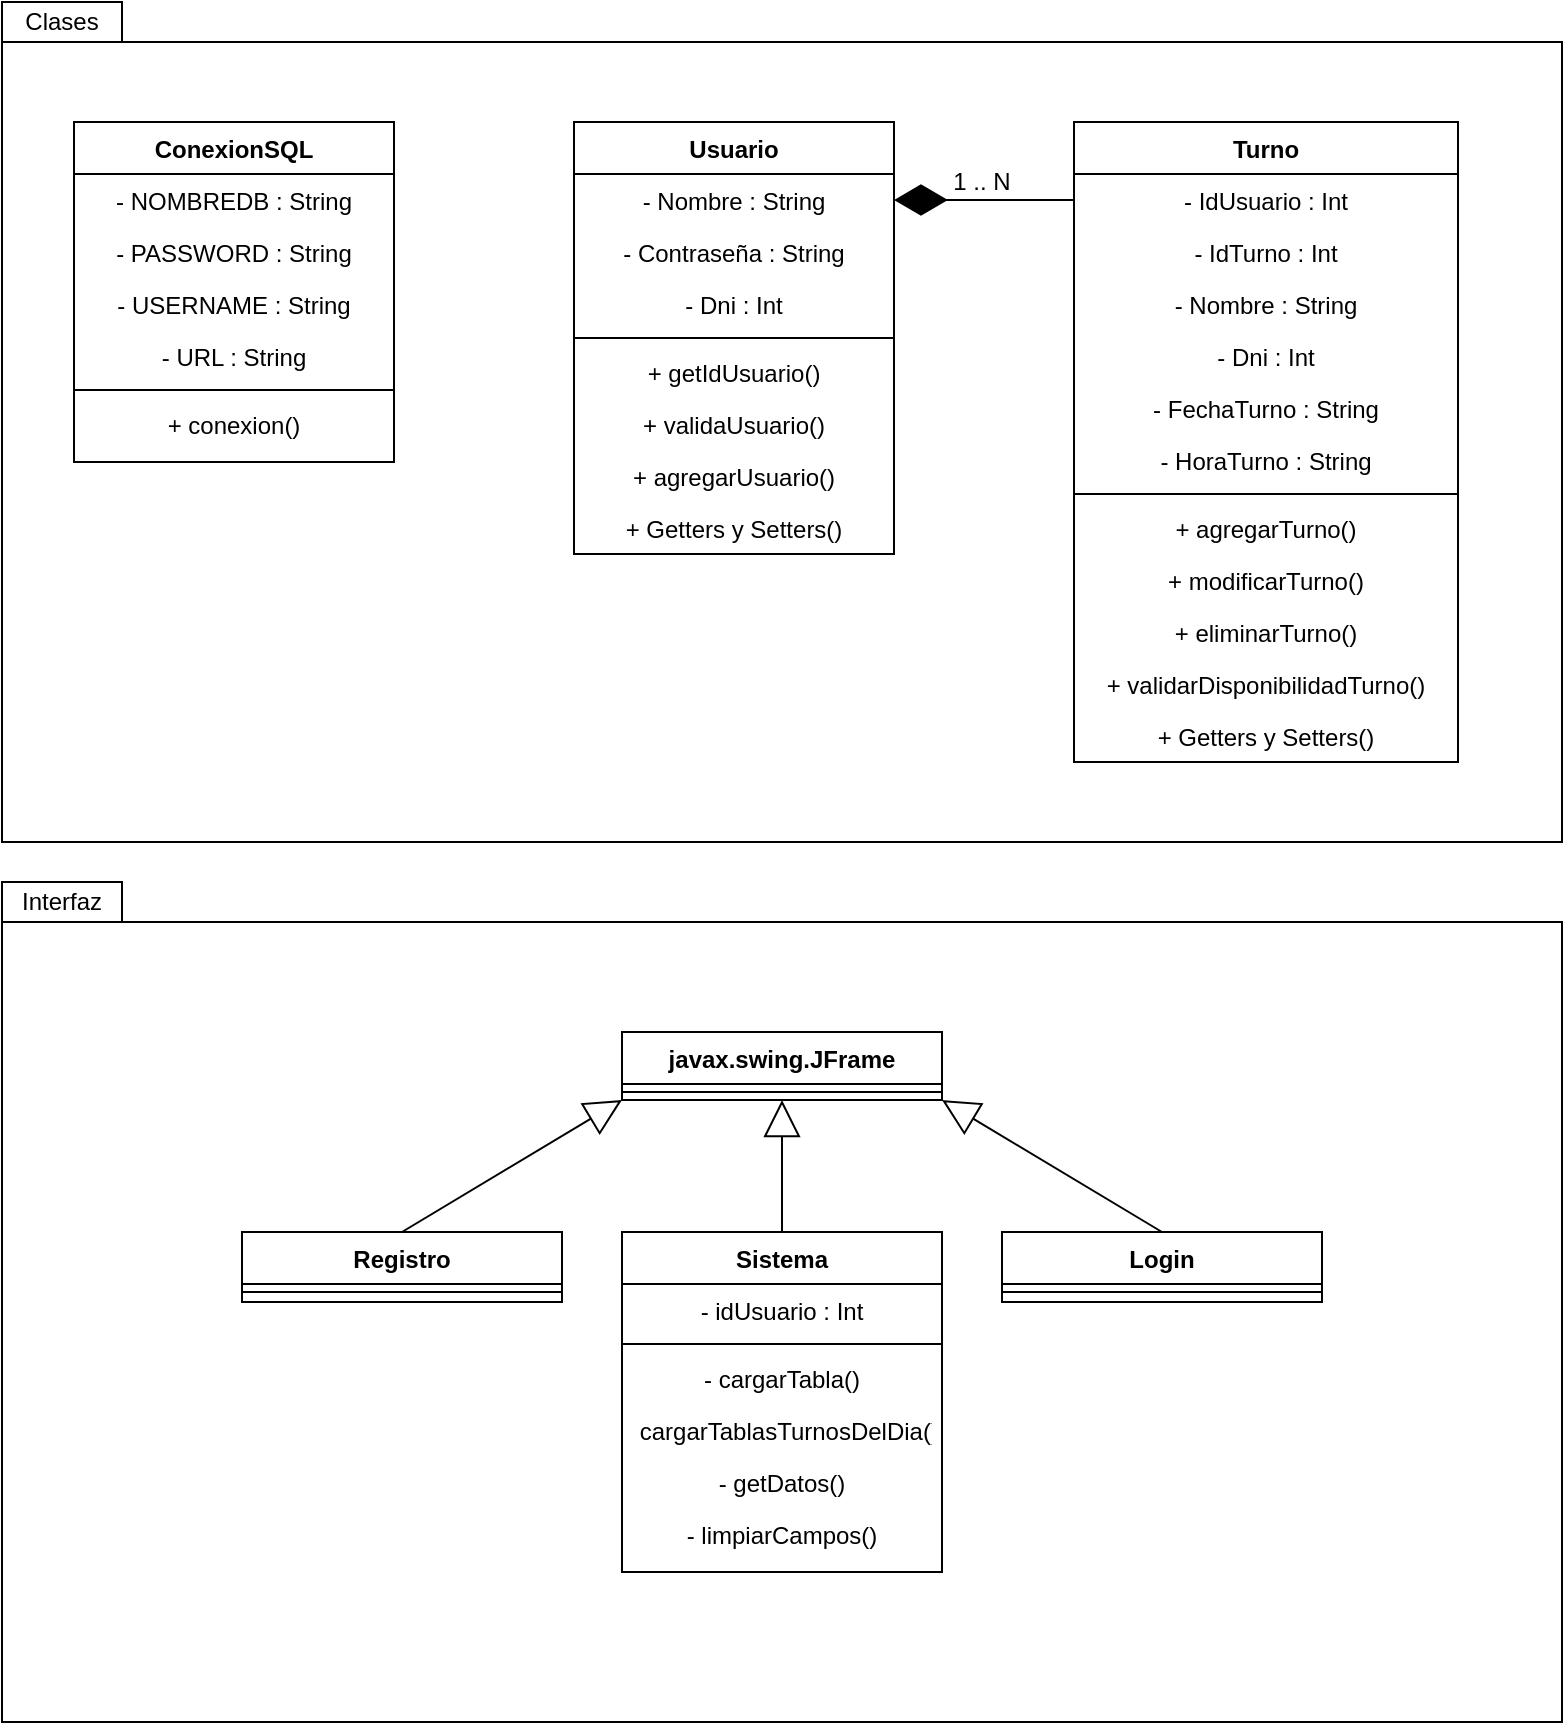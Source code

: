 <mxfile version="14.9.3" type="device"><diagram id="C5RBs43oDa-KdzZeNtuy" name="Page-1"><mxGraphModel dx="1185" dy="635" grid="1" gridSize="10" guides="1" tooltips="1" connect="1" arrows="1" fold="1" page="1" pageScale="1" pageWidth="827" pageHeight="1169" math="0" shadow="0"><root><mxCell id="WIyWlLk6GJQsqaUBKTNV-0"/><mxCell id="WIyWlLk6GJQsqaUBKTNV-1" parent="WIyWlLk6GJQsqaUBKTNV-0"/><mxCell id="CRc-2CQKWSmBaS6ts9Nq-34" value="" style="shape=folder;fontStyle=1;spacingTop=10;tabWidth=60;tabHeight=20;tabPosition=left;html=1;" vertex="1" parent="WIyWlLk6GJQsqaUBKTNV-1"><mxGeometry x="24" y="540" width="780" height="420" as="geometry"/></mxCell><mxCell id="CRc-2CQKWSmBaS6ts9Nq-30" value="" style="shape=folder;fontStyle=1;spacingTop=10;tabWidth=60;tabHeight=20;tabPosition=left;html=1;" vertex="1" parent="WIyWlLk6GJQsqaUBKTNV-1"><mxGeometry x="24" y="100" width="780" height="420" as="geometry"/></mxCell><mxCell id="zkfFHV4jXpPFQw0GAbJ--0" value="Usuario" style="swimlane;fontStyle=1;align=center;verticalAlign=top;childLayout=stackLayout;horizontal=1;startSize=26;horizontalStack=0;resizeParent=1;resizeLast=0;collapsible=1;marginBottom=0;rounded=0;shadow=0;strokeWidth=1;" parent="WIyWlLk6GJQsqaUBKTNV-1" vertex="1"><mxGeometry x="310" y="160" width="160" height="216" as="geometry"><mxRectangle x="230" y="140" width="160" height="26" as="alternateBounds"/></mxGeometry></mxCell><mxCell id="zkfFHV4jXpPFQw0GAbJ--1" value="- Nombre : String" style="text;align=center;verticalAlign=top;spacingLeft=4;spacingRight=4;overflow=hidden;rotatable=0;points=[[0,0.5],[1,0.5]];portConstraint=eastwest;" parent="zkfFHV4jXpPFQw0GAbJ--0" vertex="1"><mxGeometry y="26" width="160" height="26" as="geometry"/></mxCell><mxCell id="zkfFHV4jXpPFQw0GAbJ--2" value="- Contraseña : String" style="text;align=center;verticalAlign=top;spacingLeft=4;spacingRight=4;overflow=hidden;rotatable=0;points=[[0,0.5],[1,0.5]];portConstraint=eastwest;rounded=0;shadow=0;html=0;" parent="zkfFHV4jXpPFQw0GAbJ--0" vertex="1"><mxGeometry y="52" width="160" height="26" as="geometry"/></mxCell><mxCell id="zkfFHV4jXpPFQw0GAbJ--3" value="- Dni : Int" style="text;align=center;verticalAlign=top;spacingLeft=4;spacingRight=4;overflow=hidden;rotatable=0;points=[[0,0.5],[1,0.5]];portConstraint=eastwest;rounded=0;shadow=0;html=0;" parent="zkfFHV4jXpPFQw0GAbJ--0" vertex="1"><mxGeometry y="78" width="160" height="26" as="geometry"/></mxCell><mxCell id="zkfFHV4jXpPFQw0GAbJ--4" value="" style="line;html=1;strokeWidth=1;align=center;verticalAlign=middle;spacingTop=-1;spacingLeft=3;spacingRight=3;rotatable=0;labelPosition=right;points=[];portConstraint=eastwest;" parent="zkfFHV4jXpPFQw0GAbJ--0" vertex="1"><mxGeometry y="104" width="160" height="8" as="geometry"/></mxCell><mxCell id="zkfFHV4jXpPFQw0GAbJ--5" value="+ getIdUsuario()" style="text;align=center;verticalAlign=top;spacingLeft=4;spacingRight=4;overflow=hidden;rotatable=0;points=[[0,0.5],[1,0.5]];portConstraint=eastwest;" parent="zkfFHV4jXpPFQw0GAbJ--0" vertex="1"><mxGeometry y="112" width="160" height="26" as="geometry"/></mxCell><mxCell id="DaVhAo94U4UqlT5VUyGG-0" value="+ validaUsuario()" style="text;align=center;verticalAlign=top;spacingLeft=4;spacingRight=4;overflow=hidden;rotatable=0;points=[[0,0.5],[1,0.5]];portConstraint=eastwest;" parent="zkfFHV4jXpPFQw0GAbJ--0" vertex="1"><mxGeometry y="138" width="160" height="26" as="geometry"/></mxCell><mxCell id="DaVhAo94U4UqlT5VUyGG-1" value="+ agregarUsuario()" style="text;align=center;verticalAlign=top;spacingLeft=4;spacingRight=4;overflow=hidden;rotatable=0;points=[[0,0.5],[1,0.5]];portConstraint=eastwest;" parent="zkfFHV4jXpPFQw0GAbJ--0" vertex="1"><mxGeometry y="164" width="160" height="26" as="geometry"/></mxCell><mxCell id="CRc-2CQKWSmBaS6ts9Nq-28" value="+ Getters y Setters()" style="text;align=center;verticalAlign=top;spacingLeft=4;spacingRight=4;overflow=hidden;rotatable=0;points=[[0,0.5],[1,0.5]];portConstraint=eastwest;" vertex="1" parent="zkfFHV4jXpPFQw0GAbJ--0"><mxGeometry y="190" width="160" height="26" as="geometry"/></mxCell><mxCell id="zkfFHV4jXpPFQw0GAbJ--17" value="Turno" style="swimlane;fontStyle=1;align=center;verticalAlign=top;childLayout=stackLayout;horizontal=1;startSize=26;horizontalStack=0;resizeParent=1;resizeLast=0;collapsible=1;marginBottom=0;rounded=0;shadow=0;strokeWidth=1;" parent="WIyWlLk6GJQsqaUBKTNV-1" vertex="1"><mxGeometry x="560" y="160" width="192" height="320" as="geometry"><mxRectangle x="550" y="140" width="160" height="26" as="alternateBounds"/></mxGeometry></mxCell><mxCell id="zkfFHV4jXpPFQw0GAbJ--18" value="- IdUsuario : Int" style="text;align=center;verticalAlign=top;spacingLeft=4;spacingRight=4;overflow=hidden;rotatable=0;points=[[0,0.5],[1,0.5]];portConstraint=eastwest;" parent="zkfFHV4jXpPFQw0GAbJ--17" vertex="1"><mxGeometry y="26" width="192" height="26" as="geometry"/></mxCell><mxCell id="zkfFHV4jXpPFQw0GAbJ--19" value="- IdTurno : Int" style="text;align=center;verticalAlign=top;spacingLeft=4;spacingRight=4;overflow=hidden;rotatable=0;points=[[0,0.5],[1,0.5]];portConstraint=eastwest;rounded=0;shadow=0;html=0;" parent="zkfFHV4jXpPFQw0GAbJ--17" vertex="1"><mxGeometry y="52" width="192" height="26" as="geometry"/></mxCell><mxCell id="zkfFHV4jXpPFQw0GAbJ--20" value="- Nombre : String" style="text;align=center;verticalAlign=top;spacingLeft=4;spacingRight=4;overflow=hidden;rotatable=0;points=[[0,0.5],[1,0.5]];portConstraint=eastwest;rounded=0;shadow=0;html=0;" parent="zkfFHV4jXpPFQw0GAbJ--17" vertex="1"><mxGeometry y="78" width="192" height="26" as="geometry"/></mxCell><mxCell id="zkfFHV4jXpPFQw0GAbJ--21" value="- Dni : Int" style="text;align=center;verticalAlign=top;spacingLeft=4;spacingRight=4;overflow=hidden;rotatable=0;points=[[0,0.5],[1,0.5]];portConstraint=eastwest;rounded=0;shadow=0;html=0;" parent="zkfFHV4jXpPFQw0GAbJ--17" vertex="1"><mxGeometry y="104" width="192" height="26" as="geometry"/></mxCell><mxCell id="zkfFHV4jXpPFQw0GAbJ--22" value="- FechaTurno : String" style="text;align=center;verticalAlign=top;spacingLeft=4;spacingRight=4;overflow=hidden;rotatable=0;points=[[0,0.5],[1,0.5]];portConstraint=eastwest;rounded=0;shadow=0;html=0;" parent="zkfFHV4jXpPFQw0GAbJ--17" vertex="1"><mxGeometry y="130" width="192" height="26" as="geometry"/></mxCell><mxCell id="DaVhAo94U4UqlT5VUyGG-3" value="- HoraTurno : String" style="text;align=center;verticalAlign=top;spacingLeft=4;spacingRight=4;overflow=hidden;rotatable=0;points=[[0,0.5],[1,0.5]];portConstraint=eastwest;rounded=0;shadow=0;html=0;" parent="zkfFHV4jXpPFQw0GAbJ--17" vertex="1"><mxGeometry y="156" width="192" height="26" as="geometry"/></mxCell><mxCell id="zkfFHV4jXpPFQw0GAbJ--23" value="" style="line;html=1;strokeWidth=1;align=center;verticalAlign=middle;spacingTop=-1;spacingLeft=3;spacingRight=3;rotatable=0;labelPosition=right;points=[];portConstraint=eastwest;" parent="zkfFHV4jXpPFQw0GAbJ--17" vertex="1"><mxGeometry y="182" width="192" height="8" as="geometry"/></mxCell><mxCell id="zkfFHV4jXpPFQw0GAbJ--24" value="+ agregarTurno()" style="text;align=center;verticalAlign=top;spacingLeft=4;spacingRight=4;overflow=hidden;rotatable=0;points=[[0,0.5],[1,0.5]];portConstraint=eastwest;" parent="zkfFHV4jXpPFQw0GAbJ--17" vertex="1"><mxGeometry y="190" width="192" height="26" as="geometry"/></mxCell><mxCell id="zkfFHV4jXpPFQw0GAbJ--25" value="+ modificarTurno()" style="text;align=center;verticalAlign=top;spacingLeft=4;spacingRight=4;overflow=hidden;rotatable=0;points=[[0,0.5],[1,0.5]];portConstraint=eastwest;" parent="zkfFHV4jXpPFQw0GAbJ--17" vertex="1"><mxGeometry y="216" width="192" height="26" as="geometry"/></mxCell><mxCell id="DaVhAo94U4UqlT5VUyGG-4" value="+ eliminarTurno()" style="text;align=center;verticalAlign=top;spacingLeft=4;spacingRight=4;overflow=hidden;rotatable=0;points=[[0,0.5],[1,0.5]];portConstraint=eastwest;" parent="zkfFHV4jXpPFQw0GAbJ--17" vertex="1"><mxGeometry y="242" width="192" height="26" as="geometry"/></mxCell><mxCell id="DaVhAo94U4UqlT5VUyGG-5" value="+ validarDisponibilidadTurno()" style="text;align=center;verticalAlign=top;spacingLeft=4;spacingRight=4;overflow=hidden;rotatable=0;points=[[0,0.5],[1,0.5]];portConstraint=eastwest;" parent="zkfFHV4jXpPFQw0GAbJ--17" vertex="1"><mxGeometry y="268" width="192" height="26" as="geometry"/></mxCell><mxCell id="CRc-2CQKWSmBaS6ts9Nq-29" value="+ Getters y Setters()" style="text;align=center;verticalAlign=top;spacingLeft=4;spacingRight=4;overflow=hidden;rotatable=0;points=[[0,0.5],[1,0.5]];portConstraint=eastwest;" vertex="1" parent="zkfFHV4jXpPFQw0GAbJ--17"><mxGeometry y="294" width="192" height="26" as="geometry"/></mxCell><mxCell id="CRc-2CQKWSmBaS6ts9Nq-32" value="Clases" style="text;html=1;strokeColor=none;fillColor=none;align=center;verticalAlign=middle;whiteSpace=wrap;rounded=0;" vertex="1" parent="WIyWlLk6GJQsqaUBKTNV-1"><mxGeometry x="34" y="100" width="40" height="20" as="geometry"/></mxCell><mxCell id="CRc-2CQKWSmBaS6ts9Nq-0" value="Sistema" style="swimlane;fontStyle=1;align=center;verticalAlign=top;childLayout=stackLayout;horizontal=1;startSize=26;horizontalStack=0;resizeParent=1;resizeLast=0;collapsible=1;marginBottom=0;rounded=0;shadow=0;strokeWidth=1;" vertex="1" parent="WIyWlLk6GJQsqaUBKTNV-1"><mxGeometry x="334" y="715" width="160" height="170" as="geometry"><mxRectangle x="230" y="140" width="160" height="26" as="alternateBounds"/></mxGeometry></mxCell><mxCell id="CRc-2CQKWSmBaS6ts9Nq-3" value="- idUsuario : Int" style="text;align=center;verticalAlign=top;spacingLeft=4;spacingRight=4;overflow=hidden;rotatable=0;points=[[0,0.5],[1,0.5]];portConstraint=eastwest;rounded=0;shadow=0;html=0;" vertex="1" parent="CRc-2CQKWSmBaS6ts9Nq-0"><mxGeometry y="26" width="160" height="26" as="geometry"/></mxCell><mxCell id="CRc-2CQKWSmBaS6ts9Nq-4" value="" style="line;html=1;strokeWidth=1;align=center;verticalAlign=middle;spacingTop=-1;spacingLeft=3;spacingRight=3;rotatable=0;labelPosition=right;points=[];portConstraint=eastwest;" vertex="1" parent="CRc-2CQKWSmBaS6ts9Nq-0"><mxGeometry y="52" width="160" height="8" as="geometry"/></mxCell><mxCell id="CRc-2CQKWSmBaS6ts9Nq-5" value="- cargarTabla()" style="text;align=center;verticalAlign=top;spacingLeft=4;spacingRight=4;overflow=hidden;rotatable=0;points=[[0,0.5],[1,0.5]];portConstraint=eastwest;" vertex="1" parent="CRc-2CQKWSmBaS6ts9Nq-0"><mxGeometry y="60" width="160" height="26" as="geometry"/></mxCell><mxCell id="CRc-2CQKWSmBaS6ts9Nq-6" value="- cargarTablasTurnosDelDia()" style="text;align=center;verticalAlign=top;spacingLeft=4;spacingRight=4;overflow=hidden;rotatable=0;points=[[0,0.5],[1,0.5]];portConstraint=eastwest;" vertex="1" parent="CRc-2CQKWSmBaS6ts9Nq-0"><mxGeometry y="86" width="160" height="26" as="geometry"/></mxCell><mxCell id="CRc-2CQKWSmBaS6ts9Nq-7" value="- getDatos()" style="text;align=center;verticalAlign=top;spacingLeft=4;spacingRight=4;overflow=hidden;rotatable=0;points=[[0,0.5],[1,0.5]];portConstraint=eastwest;" vertex="1" parent="CRc-2CQKWSmBaS6ts9Nq-0"><mxGeometry y="112" width="160" height="26" as="geometry"/></mxCell><mxCell id="CRc-2CQKWSmBaS6ts9Nq-8" value="- limpiarCampos()" style="text;align=center;verticalAlign=top;spacingLeft=4;spacingRight=4;overflow=hidden;rotatable=0;points=[[0,0.5],[1,0.5]];portConstraint=eastwest;" vertex="1" parent="CRc-2CQKWSmBaS6ts9Nq-0"><mxGeometry y="138" width="160" height="26" as="geometry"/></mxCell><mxCell id="CRc-2CQKWSmBaS6ts9Nq-35" value="Interfaz" style="text;html=1;strokeColor=none;fillColor=none;align=center;verticalAlign=middle;whiteSpace=wrap;rounded=0;" vertex="1" parent="WIyWlLk6GJQsqaUBKTNV-1"><mxGeometry x="34" y="540" width="40" height="20" as="geometry"/></mxCell><mxCell id="CRc-2CQKWSmBaS6ts9Nq-36" value="Registro" style="swimlane;fontStyle=1;align=center;verticalAlign=top;childLayout=stackLayout;horizontal=1;startSize=26;horizontalStack=0;resizeParent=1;resizeLast=0;collapsible=1;marginBottom=0;rounded=0;shadow=0;strokeWidth=1;" vertex="1" parent="WIyWlLk6GJQsqaUBKTNV-1"><mxGeometry x="144" y="715" width="160" height="35" as="geometry"><mxRectangle x="230" y="140" width="160" height="26" as="alternateBounds"/></mxGeometry></mxCell><mxCell id="CRc-2CQKWSmBaS6ts9Nq-38" value="" style="line;html=1;strokeWidth=1;align=center;verticalAlign=middle;spacingTop=-1;spacingLeft=3;spacingRight=3;rotatable=0;labelPosition=right;points=[];portConstraint=eastwest;" vertex="1" parent="CRc-2CQKWSmBaS6ts9Nq-36"><mxGeometry y="26" width="160" height="8" as="geometry"/></mxCell><mxCell id="CRc-2CQKWSmBaS6ts9Nq-43" value="Login" style="swimlane;fontStyle=1;align=center;verticalAlign=top;childLayout=stackLayout;horizontal=1;startSize=26;horizontalStack=0;resizeParent=1;resizeLast=0;collapsible=1;marginBottom=0;rounded=0;shadow=0;strokeWidth=1;" vertex="1" parent="WIyWlLk6GJQsqaUBKTNV-1"><mxGeometry x="524" y="715" width="160" height="35" as="geometry"><mxRectangle x="230" y="140" width="160" height="26" as="alternateBounds"/></mxGeometry></mxCell><mxCell id="CRc-2CQKWSmBaS6ts9Nq-45" value="" style="line;html=1;strokeWidth=1;align=center;verticalAlign=middle;spacingTop=-1;spacingLeft=3;spacingRight=3;rotatable=0;labelPosition=right;points=[];portConstraint=eastwest;" vertex="1" parent="CRc-2CQKWSmBaS6ts9Nq-43"><mxGeometry y="26" width="160" height="8" as="geometry"/></mxCell><mxCell id="CRc-2CQKWSmBaS6ts9Nq-50" value="javax.swing.JFrame" style="swimlane;fontStyle=1;align=center;verticalAlign=top;childLayout=stackLayout;horizontal=1;startSize=26;horizontalStack=0;resizeParent=1;resizeParentMax=0;resizeLast=0;collapsible=1;marginBottom=0;" vertex="1" parent="WIyWlLk6GJQsqaUBKTNV-1"><mxGeometry x="334" y="615" width="160" height="34" as="geometry"/></mxCell><mxCell id="CRc-2CQKWSmBaS6ts9Nq-52" value="" style="line;strokeWidth=1;fillColor=none;align=left;verticalAlign=middle;spacingTop=-1;spacingLeft=3;spacingRight=3;rotatable=0;labelPosition=right;points=[];portConstraint=eastwest;" vertex="1" parent="CRc-2CQKWSmBaS6ts9Nq-50"><mxGeometry y="26" width="160" height="8" as="geometry"/></mxCell><mxCell id="CRc-2CQKWSmBaS6ts9Nq-54" value="" style="endArrow=block;endSize=16;endFill=0;html=1;entryX=0;entryY=1;entryDx=0;entryDy=0;exitX=0.5;exitY=0;exitDx=0;exitDy=0;" edge="1" parent="WIyWlLk6GJQsqaUBKTNV-1" source="CRc-2CQKWSmBaS6ts9Nq-36" target="CRc-2CQKWSmBaS6ts9Nq-50"><mxGeometry width="160" relative="1" as="geometry"><mxPoint x="444" y="770" as="sourcePoint"/><mxPoint x="604" y="770" as="targetPoint"/></mxGeometry></mxCell><mxCell id="CRc-2CQKWSmBaS6ts9Nq-55" value="" style="endArrow=block;endSize=16;endFill=0;html=1;entryX=0.5;entryY=1;entryDx=0;entryDy=0;exitX=0.5;exitY=0;exitDx=0;exitDy=0;" edge="1" parent="WIyWlLk6GJQsqaUBKTNV-1" source="CRc-2CQKWSmBaS6ts9Nq-0" target="CRc-2CQKWSmBaS6ts9Nq-50"><mxGeometry width="160" relative="1" as="geometry"><mxPoint x="184" y="690" as="sourcePoint"/><mxPoint x="294" y="624" as="targetPoint"/></mxGeometry></mxCell><mxCell id="CRc-2CQKWSmBaS6ts9Nq-56" value="" style="endArrow=block;endSize=16;endFill=0;html=1;entryX=1;entryY=1;entryDx=0;entryDy=0;exitX=0.5;exitY=0;exitDx=0;exitDy=0;" edge="1" parent="WIyWlLk6GJQsqaUBKTNV-1" source="CRc-2CQKWSmBaS6ts9Nq-43" target="CRc-2CQKWSmBaS6ts9Nq-50"><mxGeometry width="160" relative="1" as="geometry"><mxPoint x="374" y="690" as="sourcePoint"/><mxPoint x="374" y="624" as="targetPoint"/></mxGeometry></mxCell><mxCell id="CRc-2CQKWSmBaS6ts9Nq-58" value="" style="endArrow=diamondThin;endFill=1;endSize=24;html=1;entryX=1;entryY=0.5;entryDx=0;entryDy=0;exitX=0;exitY=0.5;exitDx=0;exitDy=0;" edge="1" parent="WIyWlLk6GJQsqaUBKTNV-1" source="zkfFHV4jXpPFQw0GAbJ--18" target="zkfFHV4jXpPFQw0GAbJ--1"><mxGeometry width="160" relative="1" as="geometry"><mxPoint x="444" y="440" as="sourcePoint"/><mxPoint x="604" y="440" as="targetPoint"/></mxGeometry></mxCell><mxCell id="CRc-2CQKWSmBaS6ts9Nq-59" value="ConexionSQL" style="swimlane;fontStyle=1;align=center;verticalAlign=top;childLayout=stackLayout;horizontal=1;startSize=26;horizontalStack=0;resizeParent=1;resizeLast=0;collapsible=1;marginBottom=0;rounded=0;shadow=0;strokeWidth=1;" vertex="1" parent="WIyWlLk6GJQsqaUBKTNV-1"><mxGeometry x="60" y="160" width="160" height="170" as="geometry"><mxRectangle x="230" y="140" width="160" height="26" as="alternateBounds"/></mxGeometry></mxCell><mxCell id="CRc-2CQKWSmBaS6ts9Nq-60" value="- NOMBREDB : String" style="text;align=center;verticalAlign=top;spacingLeft=4;spacingRight=4;overflow=hidden;rotatable=0;points=[[0,0.5],[1,0.5]];portConstraint=eastwest;" vertex="1" parent="CRc-2CQKWSmBaS6ts9Nq-59"><mxGeometry y="26" width="160" height="26" as="geometry"/></mxCell><mxCell id="CRc-2CQKWSmBaS6ts9Nq-61" value="- PASSWORD : String" style="text;align=center;verticalAlign=top;spacingLeft=4;spacingRight=4;overflow=hidden;rotatable=0;points=[[0,0.5],[1,0.5]];portConstraint=eastwest;rounded=0;shadow=0;html=0;" vertex="1" parent="CRc-2CQKWSmBaS6ts9Nq-59"><mxGeometry y="52" width="160" height="26" as="geometry"/></mxCell><mxCell id="CRc-2CQKWSmBaS6ts9Nq-62" value="- USERNAME : String" style="text;align=center;verticalAlign=top;spacingLeft=4;spacingRight=4;overflow=hidden;rotatable=0;points=[[0,0.5],[1,0.5]];portConstraint=eastwest;rounded=0;shadow=0;html=0;" vertex="1" parent="CRc-2CQKWSmBaS6ts9Nq-59"><mxGeometry y="78" width="160" height="26" as="geometry"/></mxCell><mxCell id="CRc-2CQKWSmBaS6ts9Nq-68" value="- URL : String" style="text;align=center;verticalAlign=top;spacingLeft=4;spacingRight=4;overflow=hidden;rotatable=0;points=[[0,0.5],[1,0.5]];portConstraint=eastwest;rounded=0;shadow=0;html=0;" vertex="1" parent="CRc-2CQKWSmBaS6ts9Nq-59"><mxGeometry y="104" width="160" height="26" as="geometry"/></mxCell><mxCell id="CRc-2CQKWSmBaS6ts9Nq-63" value="" style="line;html=1;strokeWidth=1;align=center;verticalAlign=middle;spacingTop=-1;spacingLeft=3;spacingRight=3;rotatable=0;labelPosition=right;points=[];portConstraint=eastwest;" vertex="1" parent="CRc-2CQKWSmBaS6ts9Nq-59"><mxGeometry y="130" width="160" height="8" as="geometry"/></mxCell><mxCell id="CRc-2CQKWSmBaS6ts9Nq-67" value="+ conexion()" style="text;align=center;verticalAlign=top;spacingLeft=4;spacingRight=4;overflow=hidden;rotatable=0;points=[[0,0.5],[1,0.5]];portConstraint=eastwest;" vertex="1" parent="CRc-2CQKWSmBaS6ts9Nq-59"><mxGeometry y="138" width="160" height="26" as="geometry"/></mxCell><mxCell id="CRc-2CQKWSmBaS6ts9Nq-70" value="1 .. N" style="text;html=1;strokeColor=none;fillColor=none;align=center;verticalAlign=middle;whiteSpace=wrap;rounded=0;" vertex="1" parent="WIyWlLk6GJQsqaUBKTNV-1"><mxGeometry x="494" y="180" width="40" height="20" as="geometry"/></mxCell></root></mxGraphModel></diagram></mxfile>